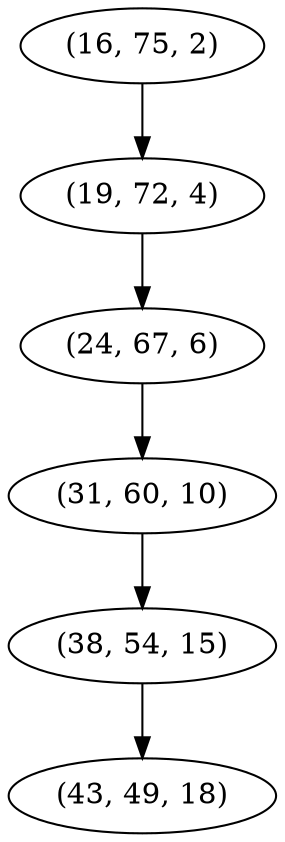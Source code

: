 digraph tree {
    "(16, 75, 2)";
    "(19, 72, 4)";
    "(24, 67, 6)";
    "(31, 60, 10)";
    "(38, 54, 15)";
    "(43, 49, 18)";
    "(16, 75, 2)" -> "(19, 72, 4)";
    "(19, 72, 4)" -> "(24, 67, 6)";
    "(24, 67, 6)" -> "(31, 60, 10)";
    "(31, 60, 10)" -> "(38, 54, 15)";
    "(38, 54, 15)" -> "(43, 49, 18)";
}
